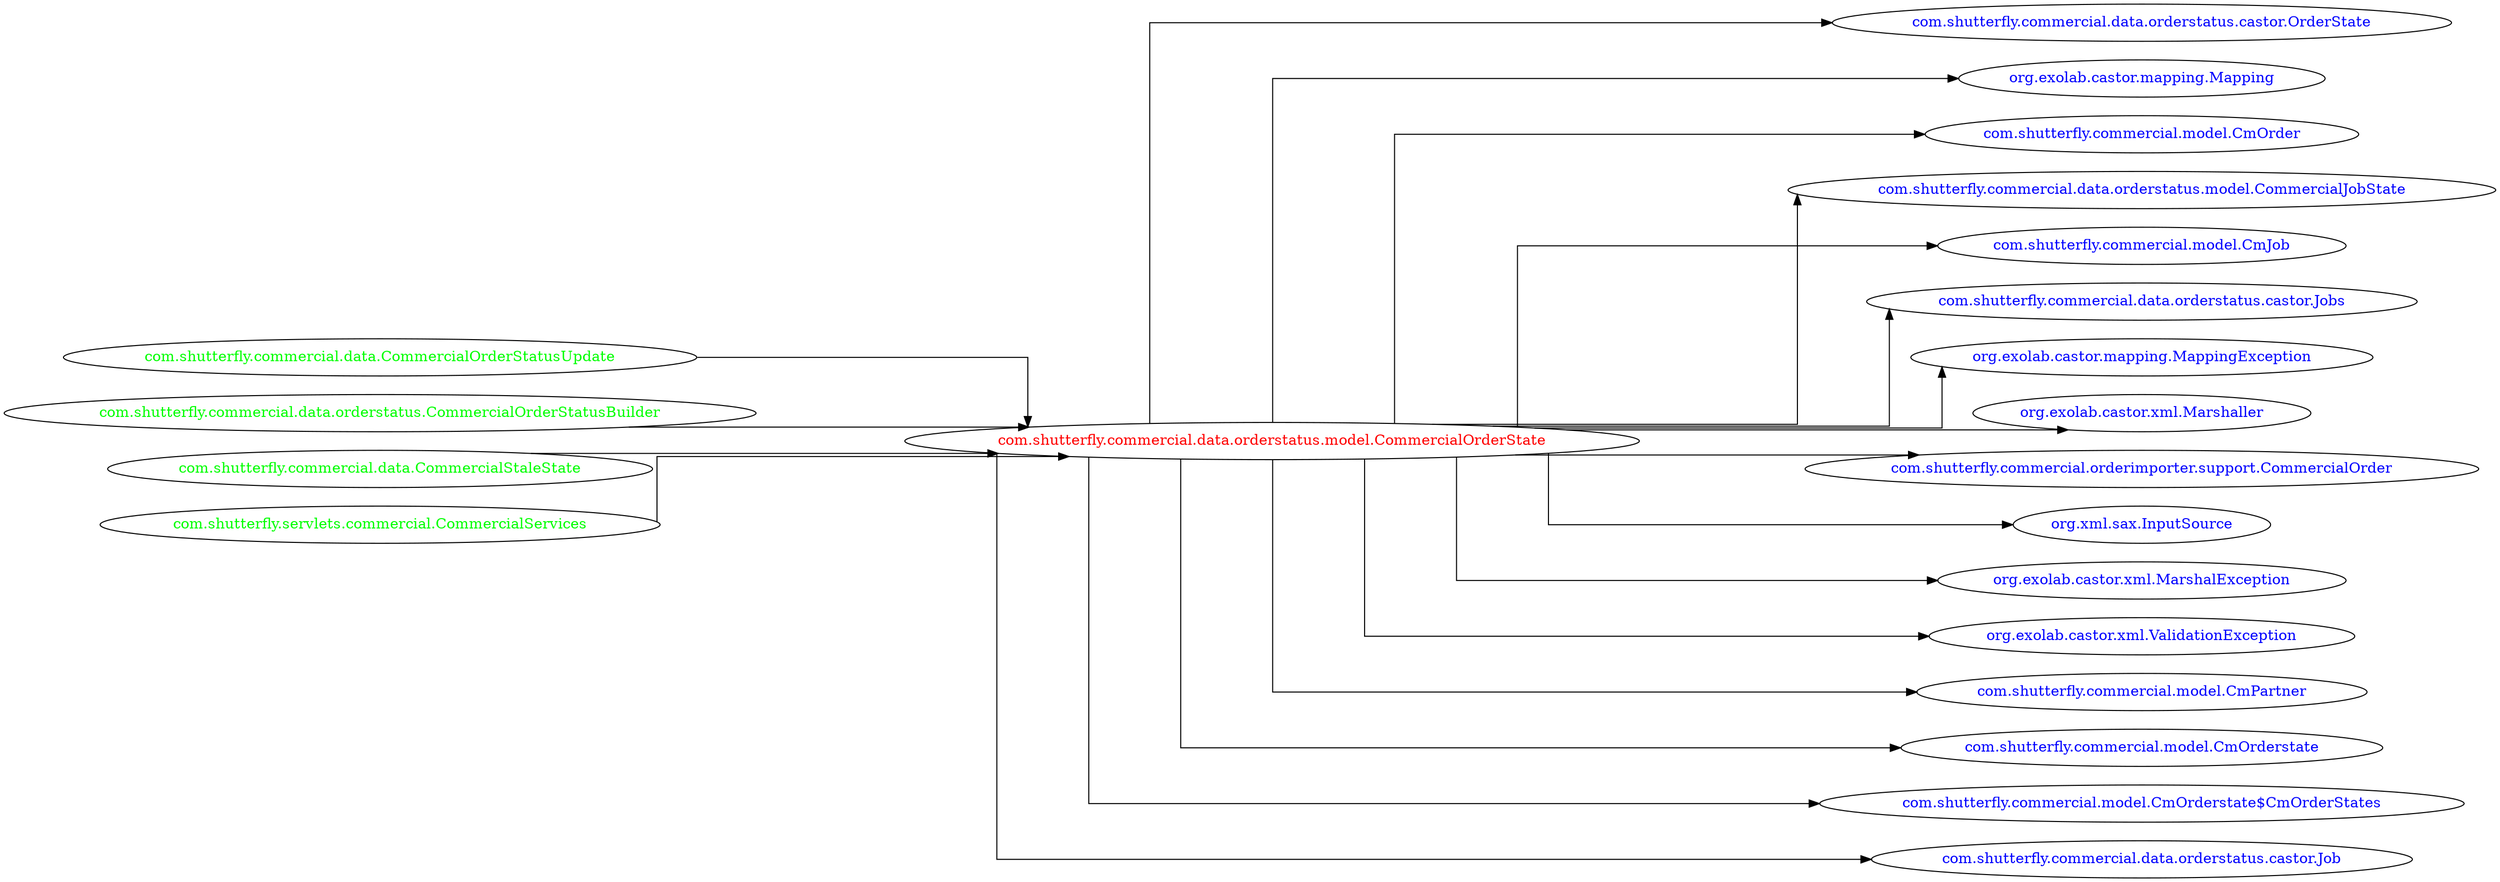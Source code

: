 digraph dependencyGraph {
 concentrate=true;
 ranksep="2.0";
 rankdir="LR"; 
 splines="ortho";
"com.shutterfly.commercial.data.orderstatus.model.CommercialOrderState" [fontcolor="red"];
"com.shutterfly.commercial.data.orderstatus.castor.OrderState" [ fontcolor="blue" ];
"com.shutterfly.commercial.data.orderstatus.model.CommercialOrderState"->"com.shutterfly.commercial.data.orderstatus.castor.OrderState";
"org.exolab.castor.mapping.Mapping" [ fontcolor="blue" ];
"com.shutterfly.commercial.data.orderstatus.model.CommercialOrderState"->"org.exolab.castor.mapping.Mapping";
"com.shutterfly.commercial.model.CmOrder" [ fontcolor="blue" ];
"com.shutterfly.commercial.data.orderstatus.model.CommercialOrderState"->"com.shutterfly.commercial.model.CmOrder";
"com.shutterfly.commercial.data.orderstatus.model.CommercialJobState" [ fontcolor="blue" ];
"com.shutterfly.commercial.data.orderstatus.model.CommercialOrderState"->"com.shutterfly.commercial.data.orderstatus.model.CommercialJobState";
"com.shutterfly.commercial.model.CmJob" [ fontcolor="blue" ];
"com.shutterfly.commercial.data.orderstatus.model.CommercialOrderState"->"com.shutterfly.commercial.model.CmJob";
"com.shutterfly.commercial.data.orderstatus.castor.Jobs" [ fontcolor="blue" ];
"com.shutterfly.commercial.data.orderstatus.model.CommercialOrderState"->"com.shutterfly.commercial.data.orderstatus.castor.Jobs";
"org.exolab.castor.mapping.MappingException" [ fontcolor="blue" ];
"com.shutterfly.commercial.data.orderstatus.model.CommercialOrderState"->"org.exolab.castor.mapping.MappingException";
"org.exolab.castor.xml.Marshaller" [ fontcolor="blue" ];
"com.shutterfly.commercial.data.orderstatus.model.CommercialOrderState"->"org.exolab.castor.xml.Marshaller";
"com.shutterfly.commercial.orderimporter.support.CommercialOrder" [ fontcolor="blue" ];
"com.shutterfly.commercial.data.orderstatus.model.CommercialOrderState"->"com.shutterfly.commercial.orderimporter.support.CommercialOrder";
"org.xml.sax.InputSource" [ fontcolor="blue" ];
"com.shutterfly.commercial.data.orderstatus.model.CommercialOrderState"->"org.xml.sax.InputSource";
"org.exolab.castor.xml.MarshalException" [ fontcolor="blue" ];
"com.shutterfly.commercial.data.orderstatus.model.CommercialOrderState"->"org.exolab.castor.xml.MarshalException";
"org.exolab.castor.xml.ValidationException" [ fontcolor="blue" ];
"com.shutterfly.commercial.data.orderstatus.model.CommercialOrderState"->"org.exolab.castor.xml.ValidationException";
"com.shutterfly.commercial.model.CmPartner" [ fontcolor="blue" ];
"com.shutterfly.commercial.data.orderstatus.model.CommercialOrderState"->"com.shutterfly.commercial.model.CmPartner";
"com.shutterfly.commercial.model.CmOrderstate" [ fontcolor="blue" ];
"com.shutterfly.commercial.data.orderstatus.model.CommercialOrderState"->"com.shutterfly.commercial.model.CmOrderstate";
"com.shutterfly.commercial.model.CmOrderstate$CmOrderStates" [ fontcolor="blue" ];
"com.shutterfly.commercial.data.orderstatus.model.CommercialOrderState"->"com.shutterfly.commercial.model.CmOrderstate$CmOrderStates";
"com.shutterfly.commercial.data.orderstatus.castor.Job" [ fontcolor="blue" ];
"com.shutterfly.commercial.data.orderstatus.model.CommercialOrderState"->"com.shutterfly.commercial.data.orderstatus.castor.Job";
"com.shutterfly.commercial.data.CommercialOrderStatusUpdate" [ fontcolor="green" ];
"com.shutterfly.commercial.data.CommercialOrderStatusUpdate"->"com.shutterfly.commercial.data.orderstatus.model.CommercialOrderState";
"com.shutterfly.commercial.data.orderstatus.CommercialOrderStatusBuilder" [ fontcolor="green" ];
"com.shutterfly.commercial.data.orderstatus.CommercialOrderStatusBuilder"->"com.shutterfly.commercial.data.orderstatus.model.CommercialOrderState";
"com.shutterfly.commercial.data.CommercialStaleState" [ fontcolor="green" ];
"com.shutterfly.commercial.data.CommercialStaleState"->"com.shutterfly.commercial.data.orderstatus.model.CommercialOrderState";
"com.shutterfly.servlets.commercial.CommercialServices" [ fontcolor="green" ];
"com.shutterfly.servlets.commercial.CommercialServices"->"com.shutterfly.commercial.data.orderstatus.model.CommercialOrderState";
}